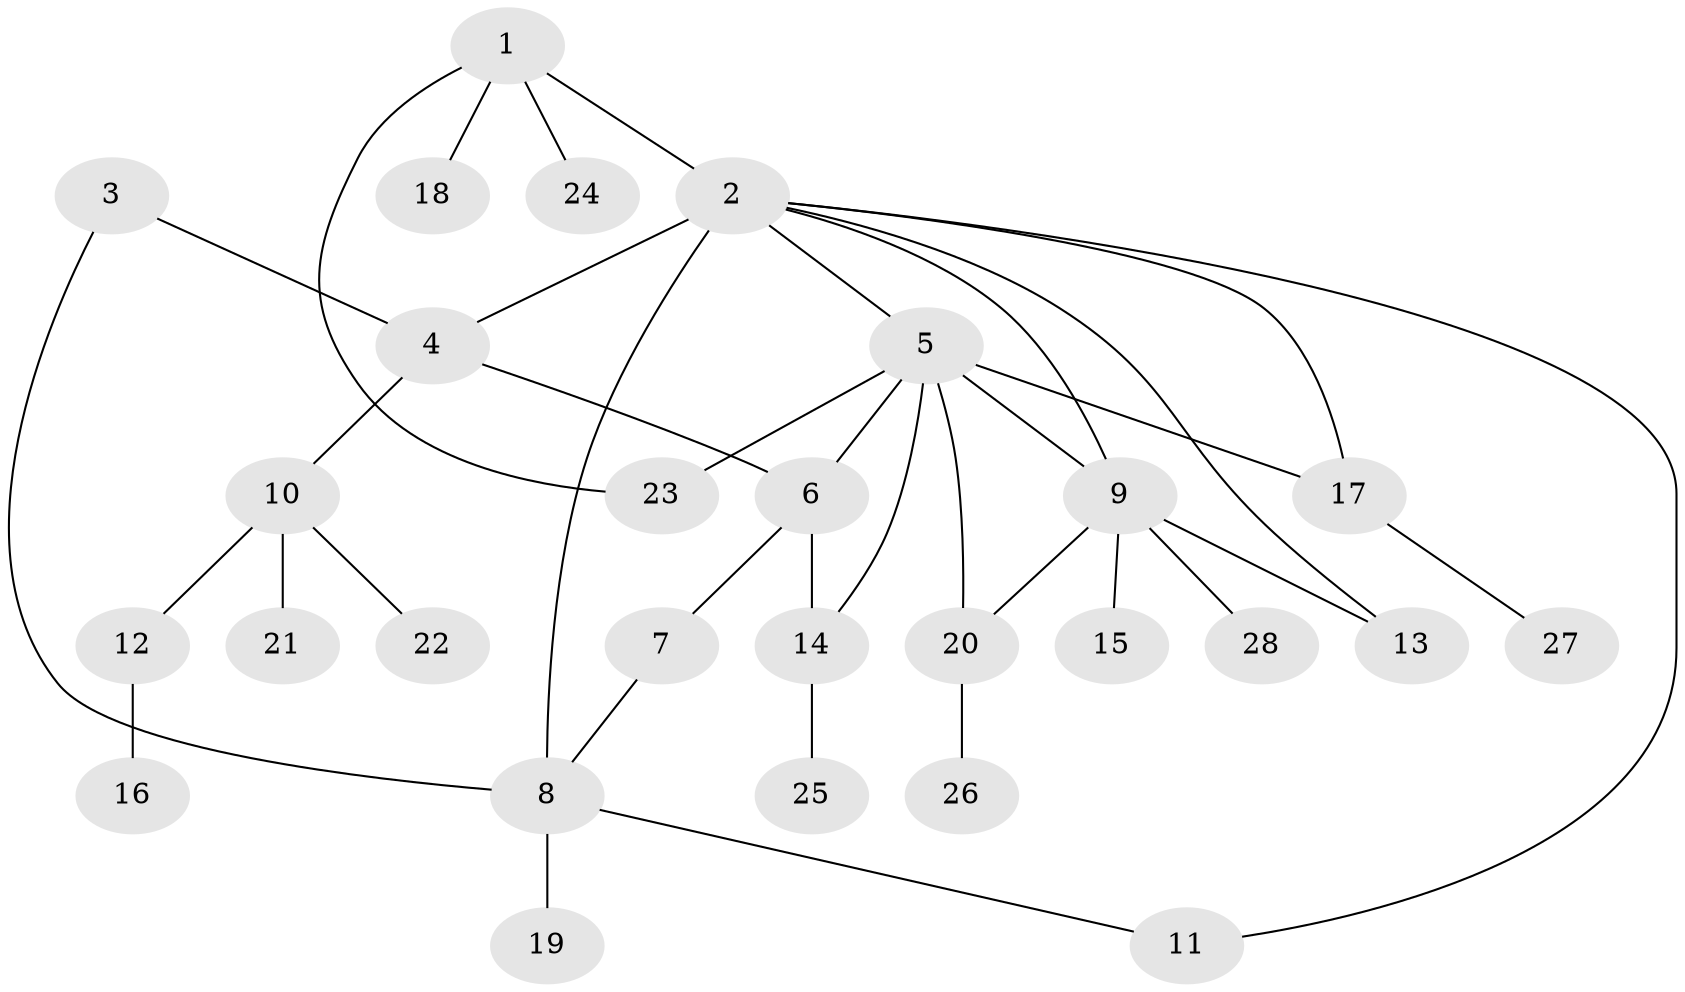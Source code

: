 // original degree distribution, {5: 0.037037037037037035, 7: 0.037037037037037035, 3: 0.09259259259259259, 8: 0.037037037037037035, 9: 0.018518518518518517, 4: 0.05555555555555555, 6: 0.018518518518518517, 2: 0.18518518518518517, 1: 0.5185185185185185}
// Generated by graph-tools (version 1.1) at 2025/37/03/09/25 02:37:16]
// undirected, 28 vertices, 37 edges
graph export_dot {
graph [start="1"]
  node [color=gray90,style=filled];
  1;
  2;
  3;
  4;
  5;
  6;
  7;
  8;
  9;
  10;
  11;
  12;
  13;
  14;
  15;
  16;
  17;
  18;
  19;
  20;
  21;
  22;
  23;
  24;
  25;
  26;
  27;
  28;
  1 -- 2 [weight=1.0];
  1 -- 18 [weight=1.0];
  1 -- 23 [weight=1.0];
  1 -- 24 [weight=1.0];
  2 -- 4 [weight=2.0];
  2 -- 5 [weight=1.0];
  2 -- 8 [weight=4.0];
  2 -- 9 [weight=2.0];
  2 -- 11 [weight=1.0];
  2 -- 13 [weight=1.0];
  2 -- 17 [weight=1.0];
  3 -- 4 [weight=1.0];
  3 -- 8 [weight=1.0];
  4 -- 6 [weight=2.0];
  4 -- 10 [weight=1.0];
  5 -- 6 [weight=1.0];
  5 -- 9 [weight=1.0];
  5 -- 14 [weight=1.0];
  5 -- 17 [weight=1.0];
  5 -- 20 [weight=1.0];
  5 -- 23 [weight=1.0];
  6 -- 7 [weight=1.0];
  6 -- 14 [weight=1.0];
  7 -- 8 [weight=1.0];
  8 -- 11 [weight=1.0];
  8 -- 19 [weight=1.0];
  9 -- 13 [weight=1.0];
  9 -- 15 [weight=1.0];
  9 -- 20 [weight=1.0];
  9 -- 28 [weight=1.0];
  10 -- 12 [weight=1.0];
  10 -- 21 [weight=2.0];
  10 -- 22 [weight=1.0];
  12 -- 16 [weight=1.0];
  14 -- 25 [weight=1.0];
  17 -- 27 [weight=1.0];
  20 -- 26 [weight=2.0];
}
